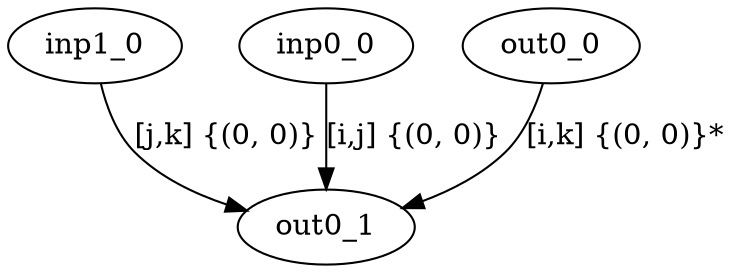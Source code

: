 digraph  {
out0_1 [st=<soap.SOAP.SOAP_statement object at 0x7fa52ef32610>, transient=False];
inp1_0 [transient=False];
inp0_0 [transient=False];
out0_0 [transient=False];
inp1_0 -> out0_1  [base_access="j*k", key=0, label="[j,k] {(0, 0)}", offsets=<class 'soap.SOAP.params'>, wcr=False];
inp0_0 -> out0_1  [base_access="i*j", key=0, label="[i,j] {(0, 0)}", offsets=<class 'soap.SOAP.params'>, wcr=False];
out0_0 -> out0_1  [base_access="i*k", key=0, label="[i,k] {(0, 0)}*", offsets=<class 'soap.SOAP.params'>, wcr=True];
}
